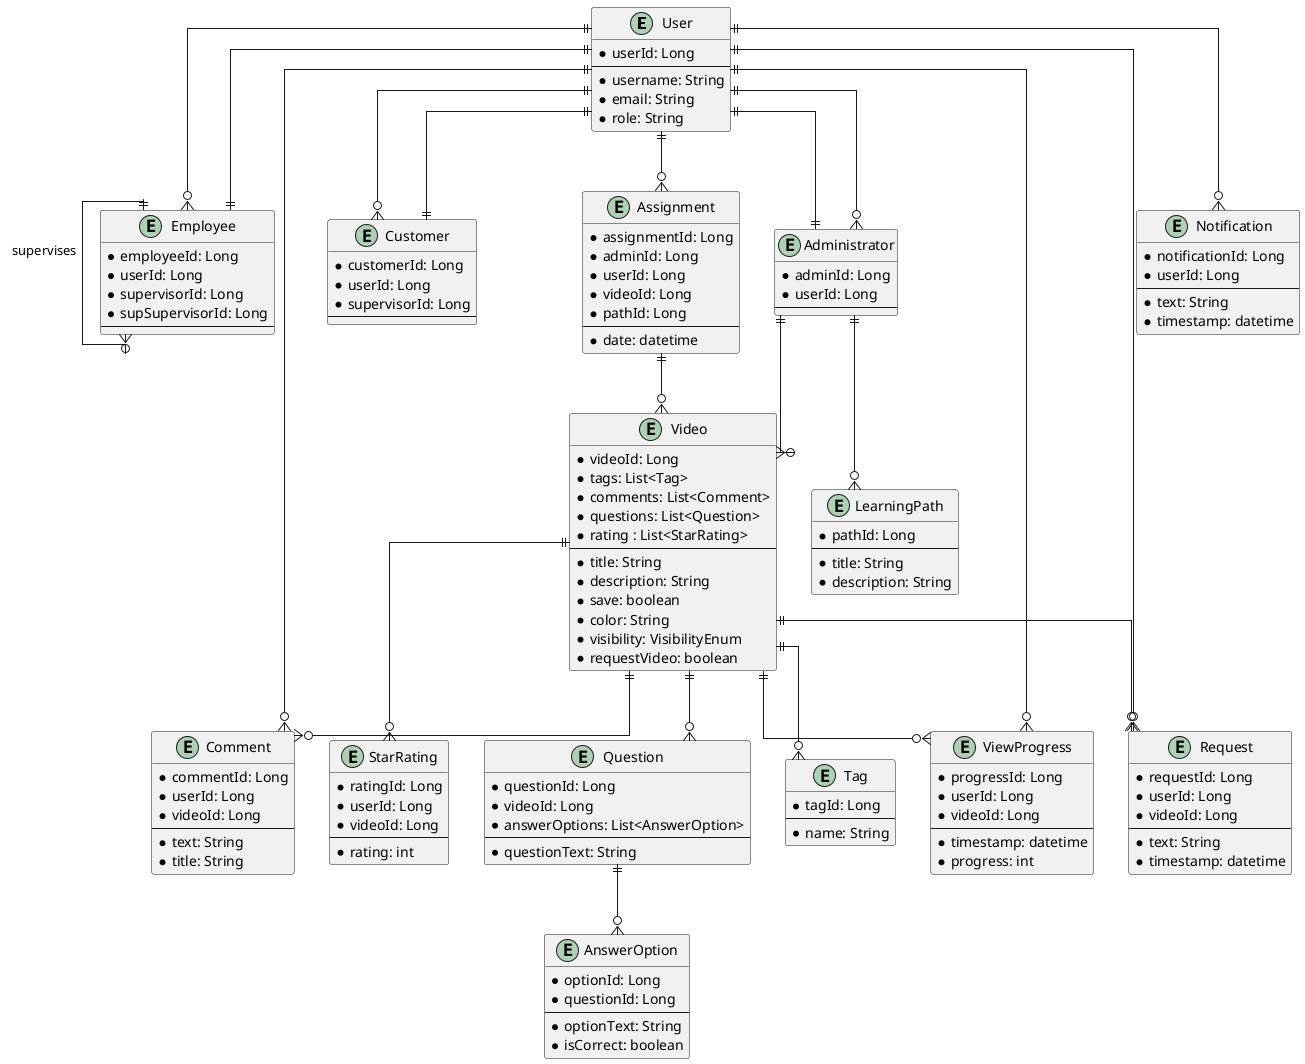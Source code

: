 @startuml
skinparam linetype ortho


  entity User {
      * userId: Long
      --
      * username: String
      * email: String
      * role: String
  }

  entity Employee {
      * employeeId: Long
      * userId: Long
      * supervisorId: Long
      * supSupervisorId: Long
      --
  }

  entity Customer {
      * customerId: Long
      * userId: Long
      * supervisorId: Long
      --
  }

  entity Administrator {
      * adminId: Long
      * userId: Long
      --
  }

  entity Video {
      * videoId: Long
      * tags: List<Tag>
      * comments: List<Comment>
      * questions: List<Question>
      * rating : List<StarRating>
      --
      * title: String
      * description: String
      * save: boolean
      * color: String
      * visibility: VisibilityEnum
      * requestVideo: boolean
  }
  entity StarRating {
        * ratingId: Long
        * userId: Long
        * videoId: Long
        --
        * rating: int
    }
  entity Comment {
      * commentId: Long
      * userId: Long
      * videoId: Long
      --
      * text: String
	  * title: String
  }

  entity Question {
      * questionId: Long
      * videoId: Long
      * answerOptions: List<AnswerOption>
      --
      * questionText: String
  }

  entity AnswerOption {
      * optionId: Long
      * questionId: Long
      --
      * optionText: String
      * isCorrect: boolean
  }

  entity Tag {
      * tagId: Long
      --
      * name: String
  }

  entity LearningPath {
      * pathId: Long
      --
      * title: String
      * description: String
  }

  entity Assignment {
      * assignmentId: Long
      * adminId: Long
      * userId: Long
      * videoId: Long
      * pathId: Long
      --
      * date: datetime
  }

  entity ViewProgress {
      * progressId: Long
      * userId: Long
      * videoId: Long
      --
      * timestamp: datetime
      * progress: int
  }

  entity Notification {
      * notificationId: Long
      * userId: Long
      --
      * text: String
      * timestamp: datetime
  }

  entity Request {
      * requestId: Long
      * userId: Long
      * videoId: Long
      --
      * text: String
      * timestamp: datetime
  }

  User ||--o{ Employee
  User ||--o{ Customer
  User ||--o{ Administrator
  User ||--o{ Assignment
  Assignment ||--o{ Video

  Employee ||--|| User
  Customer ||--|| User
  Administrator ||--|| User
  Employee ||--o{ Employee : supervises
  Administrator ||--o{ Video
  Administrator ||--o{ LearningPath
  User ||--o{ Comment
  Video ||--o{ Comment
  Video ||--o{ Question
  Question ||--o{ AnswerOption
  Video ||--o{ Tag
  User ||--o{ ViewProgress
  Video ||--o{ ViewProgress
  User ||--o{ Notification
  User ||--o{ Request
  Video ||--o{ Request
  Video ||--o{ StarRating


  @enduml

